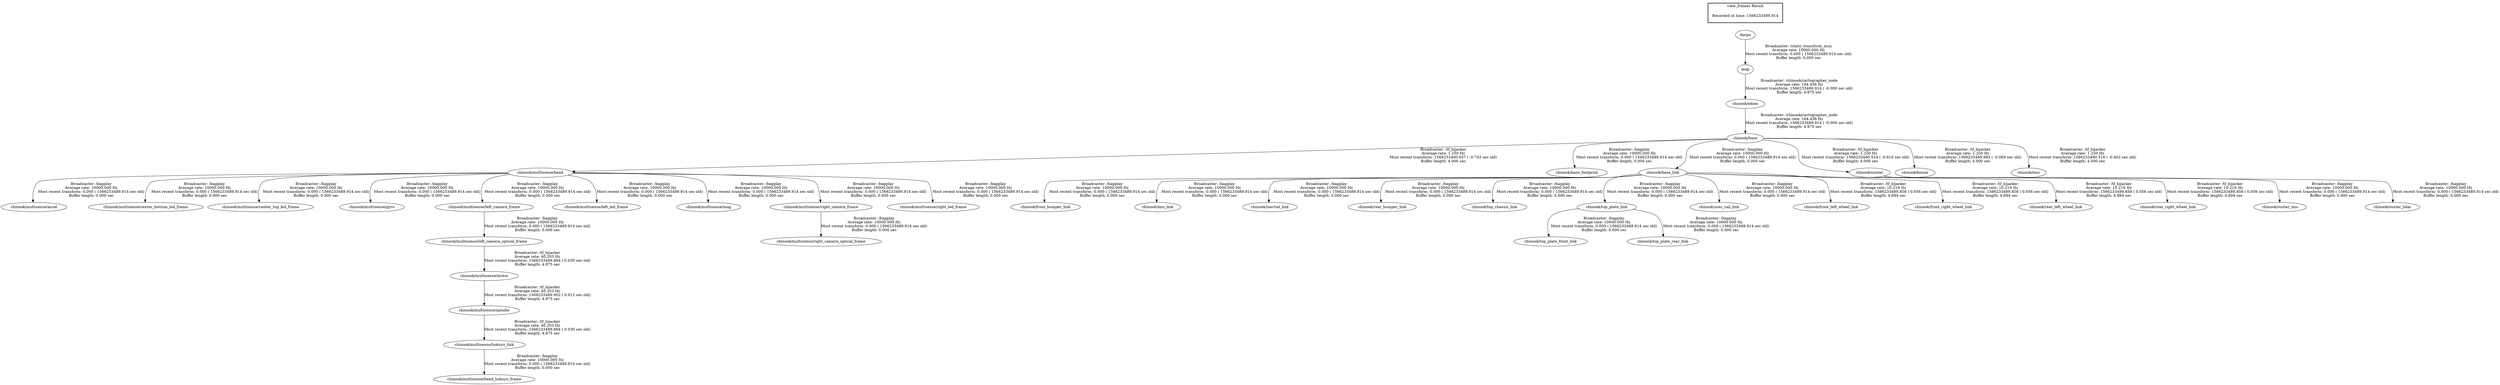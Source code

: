 digraph G {
"darpa" -> "map"[label="Broadcaster: /static_transform_mux\nAverage rate: 10000.000 Hz\nMost recent transform: 0.000 ( 1566233489.914 sec old)\nBuffer length: 0.000 sec\n"];
"chinook/multisense/head" -> "chinook/multisense/accel"[label="Broadcaster: /bagplay\nAverage rate: 10000.000 Hz\nMost recent transform: 0.000 ( 1566233489.914 sec old)\nBuffer length: 0.000 sec\n"];
"chinook/base" -> "chinook/multisense/head"[label="Broadcaster: /tf_hijacker\nAverage rate: 1.250 Hz\nMost recent transform: 1566233490.657 ( -0.743 sec old)\nBuffer length: 4.000 sec\n"];
"chinook/multisense/head" -> "chinook/multisense/center_bottom_led_frame"[label="Broadcaster: /bagplay\nAverage rate: 10000.000 Hz\nMost recent transform: 0.000 ( 1566233489.914 sec old)\nBuffer length: 0.000 sec\n"];
"chinook/multisense/head" -> "chinook/multisense/center_top_led_frame"[label="Broadcaster: /bagplay\nAverage rate: 10000.000 Hz\nMost recent transform: 0.000 ( 1566233489.914 sec old)\nBuffer length: 0.000 sec\n"];
"chinook/multisense/head" -> "chinook/multisense/gyro"[label="Broadcaster: /bagplay\nAverage rate: 10000.000 Hz\nMost recent transform: 0.000 ( 1566233489.914 sec old)\nBuffer length: 0.000 sec\n"];
"chinook/multisense/hokuyo_link" -> "chinook/multisense/head_hokuyo_frame"[label="Broadcaster: /bagplay\nAverage rate: 10000.000 Hz\nMost recent transform: 0.000 ( 1566233489.914 sec old)\nBuffer length: 0.000 sec\n"];
"chinook/multisense/spindle" -> "chinook/multisense/hokuyo_link"[label="Broadcaster: /tf_hijacker\nAverage rate: 40.203 Hz\nMost recent transform: 1566233489.884 ( 0.030 sec old)\nBuffer length: 4.975 sec\n"];
"chinook/multisense/head" -> "chinook/multisense/left_camera_frame"[label="Broadcaster: /bagplay\nAverage rate: 10000.000 Hz\nMost recent transform: 0.000 ( 1566233489.914 sec old)\nBuffer length: 0.000 sec\n"];
"chinook/multisense/left_camera_frame" -> "chinook/multisense/left_camera_optical_frame"[label="Broadcaster: /bagplay\nAverage rate: 10000.000 Hz\nMost recent transform: 0.000 ( 1566233489.914 sec old)\nBuffer length: 0.000 sec\n"];
"chinook/multisense/head" -> "chinook/multisense/left_led_frame"[label="Broadcaster: /bagplay\nAverage rate: 10000.000 Hz\nMost recent transform: 0.000 ( 1566233489.914 sec old)\nBuffer length: 0.000 sec\n"];
"chinook/multisense/head" -> "chinook/multisense/mag"[label="Broadcaster: /bagplay\nAverage rate: 10000.000 Hz\nMost recent transform: 0.000 ( 1566233489.914 sec old)\nBuffer length: 0.000 sec\n"];
"chinook/multisense/head" -> "chinook/multisense/right_camera_frame"[label="Broadcaster: /bagplay\nAverage rate: 10000.000 Hz\nMost recent transform: 0.000 ( 1566233489.914 sec old)\nBuffer length: 0.000 sec\n"];
"chinook/multisense/right_camera_frame" -> "chinook/multisense/right_camera_optical_frame"[label="Broadcaster: /bagplay\nAverage rate: 10000.000 Hz\nMost recent transform: 0.000 ( 1566233489.914 sec old)\nBuffer length: 0.000 sec\n"];
"chinook/multisense/head" -> "chinook/multisense/right_led_frame"[label="Broadcaster: /bagplay\nAverage rate: 10000.000 Hz\nMost recent transform: 0.000 ( 1566233489.914 sec old)\nBuffer length: 0.000 sec\n"];
"chinook/base" -> "chinook/base_footprint"[label="Broadcaster: /bagplay\nAverage rate: 10000.000 Hz\nMost recent transform: 0.000 ( 1566233489.914 sec old)\nBuffer length: 0.000 sec\n"];
"chinook/base" -> "chinook/base_link"[label="Broadcaster: /bagplay\nAverage rate: 10000.000 Hz\nMost recent transform: 0.000 ( 1566233489.914 sec old)\nBuffer length: 0.000 sec\n"];
"chinook/base_link" -> "chinook/front_bumper_link"[label="Broadcaster: /bagplay\nAverage rate: 10000.000 Hz\nMost recent transform: 0.000 ( 1566233489.914 sec old)\nBuffer length: 0.000 sec\n"];
"chinook/base_link" -> "chinook/imu_link"[label="Broadcaster: /bagplay\nAverage rate: 10000.000 Hz\nMost recent transform: 0.000 ( 1566233489.914 sec old)\nBuffer length: 0.000 sec\n"];
"chinook/base_link" -> "chinook/inertial_link"[label="Broadcaster: /bagplay\nAverage rate: 10000.000 Hz\nMost recent transform: 0.000 ( 1566233489.914 sec old)\nBuffer length: 0.000 sec\n"];
"chinook/base_link" -> "chinook/rear_bumper_link"[label="Broadcaster: /bagplay\nAverage rate: 10000.000 Hz\nMost recent transform: 0.000 ( 1566233489.914 sec old)\nBuffer length: 0.000 sec\n"];
"chinook/base_link" -> "chinook/top_chassis_link"[label="Broadcaster: /bagplay\nAverage rate: 10000.000 Hz\nMost recent transform: 0.000 ( 1566233489.914 sec old)\nBuffer length: 0.000 sec\n"];
"chinook/top_plate_link" -> "chinook/top_plate_front_link"[label="Broadcaster: /bagplay\nAverage rate: 10000.000 Hz\nMost recent transform: 0.000 ( 1566233489.914 sec old)\nBuffer length: 0.000 sec\n"];
"chinook/base_link" -> "chinook/top_plate_link"[label="Broadcaster: /bagplay\nAverage rate: 10000.000 Hz\nMost recent transform: 0.000 ( 1566233489.914 sec old)\nBuffer length: 0.000 sec\n"];
"chinook/top_plate_link" -> "chinook/top_plate_rear_link"[label="Broadcaster: /bagplay\nAverage rate: 10000.000 Hz\nMost recent transform: 0.000 ( 1566233489.914 sec old)\nBuffer length: 0.000 sec\n"];
"chinook/base_link" -> "chinook/user_rail_link"[label="Broadcaster: /bagplay\nAverage rate: 10000.000 Hz\nMost recent transform: 0.000 ( 1566233489.914 sec old)\nBuffer length: 0.000 sec\n"];
"chinook/odom" -> "chinook/base"[label="Broadcaster: /chinook/cartographer_node\nAverage rate: 164.436 Hz\nMost recent transform: 1566233489.914 ( -0.000 sec old)\nBuffer length: 4.975 sec\n"];
"chinook/ouster" -> "chinook/ouster_imu"[label="Broadcaster: /bagplay\nAverage rate: 10000.000 Hz\nMost recent transform: 0.000 ( 1566233489.914 sec old)\nBuffer length: 0.000 sec\n"];
"chinook/base" -> "chinook/ouster"[label="Broadcaster: /tf_hijacker\nAverage rate: 1.250 Hz\nMost recent transform: 1566233490.524 ( -0.610 sec old)\nBuffer length: 4.000 sec\n"];
"chinook/ouster" -> "chinook/ouster_lidar"[label="Broadcaster: /bagplay\nAverage rate: 10000.000 Hz\nMost recent transform: 0.000 ( 1566233489.914 sec old)\nBuffer length: 0.000 sec\n"];
"chinook/multisense/left_camera_optical_frame" -> "chinook/multisense/motor"[label="Broadcaster: /tf_hijacker\nAverage rate: 40.203 Hz\nMost recent transform: 1566233489.884 ( 0.030 sec old)\nBuffer length: 4.975 sec\n"];
"chinook/multisense/motor" -> "chinook/multisense/spindle"[label="Broadcaster: /tf_hijacker\nAverage rate: 40.203 Hz\nMost recent transform: 1566233489.902 ( 0.012 sec old)\nBuffer length: 4.975 sec\n"];
"map" -> "chinook/odom"[label="Broadcaster: /chinook/cartographer_node\nAverage rate: 164.436 Hz\nMost recent transform: 1566233489.914 ( -0.000 sec old)\nBuffer length: 4.975 sec\n"];
"chinook/base_link" -> "chinook/front_left_wheel_link"[label="Broadcaster: /tf_hijacker\nAverage rate: 10.216 Hz\nMost recent transform: 1566233489.858 ( 0.056 sec old)\nBuffer length: 4.894 sec\n"];
"chinook/base_link" -> "chinook/front_right_wheel_link"[label="Broadcaster: /tf_hijacker\nAverage rate: 10.216 Hz\nMost recent transform: 1566233489.858 ( 0.056 sec old)\nBuffer length: 4.894 sec\n"];
"chinook/base_link" -> "chinook/rear_left_wheel_link"[label="Broadcaster: /tf_hijacker\nAverage rate: 10.216 Hz\nMost recent transform: 1566233489.858 ( 0.056 sec old)\nBuffer length: 4.894 sec\n"];
"chinook/base_link" -> "chinook/rear_right_wheel_link"[label="Broadcaster: /tf_hijacker\nAverage rate: 10.216 Hz\nMost recent transform: 1566233489.858 ( 0.056 sec old)\nBuffer length: 4.894 sec\n"];
"chinook/base" -> "chinook/boson"[label="Broadcaster: /tf_hijacker\nAverage rate: 1.250 Hz\nMost recent transform: 1566233489.983 ( -0.069 sec old)\nBuffer length: 4.000 sec\n"];
"chinook/base" -> "chinook/imu"[label="Broadcaster: /tf_hijacker\nAverage rate: 1.250 Hz\nMost recent transform: 1566233490.316 ( -0.402 sec old)\nBuffer length: 4.000 sec\n"];
edge [style=invis];
 subgraph cluster_legend { style=bold; color=black; label ="view_frames Result";
"Recorded at time: 1566233489.914"[ shape=plaintext ] ;
 }->"darpa";
}